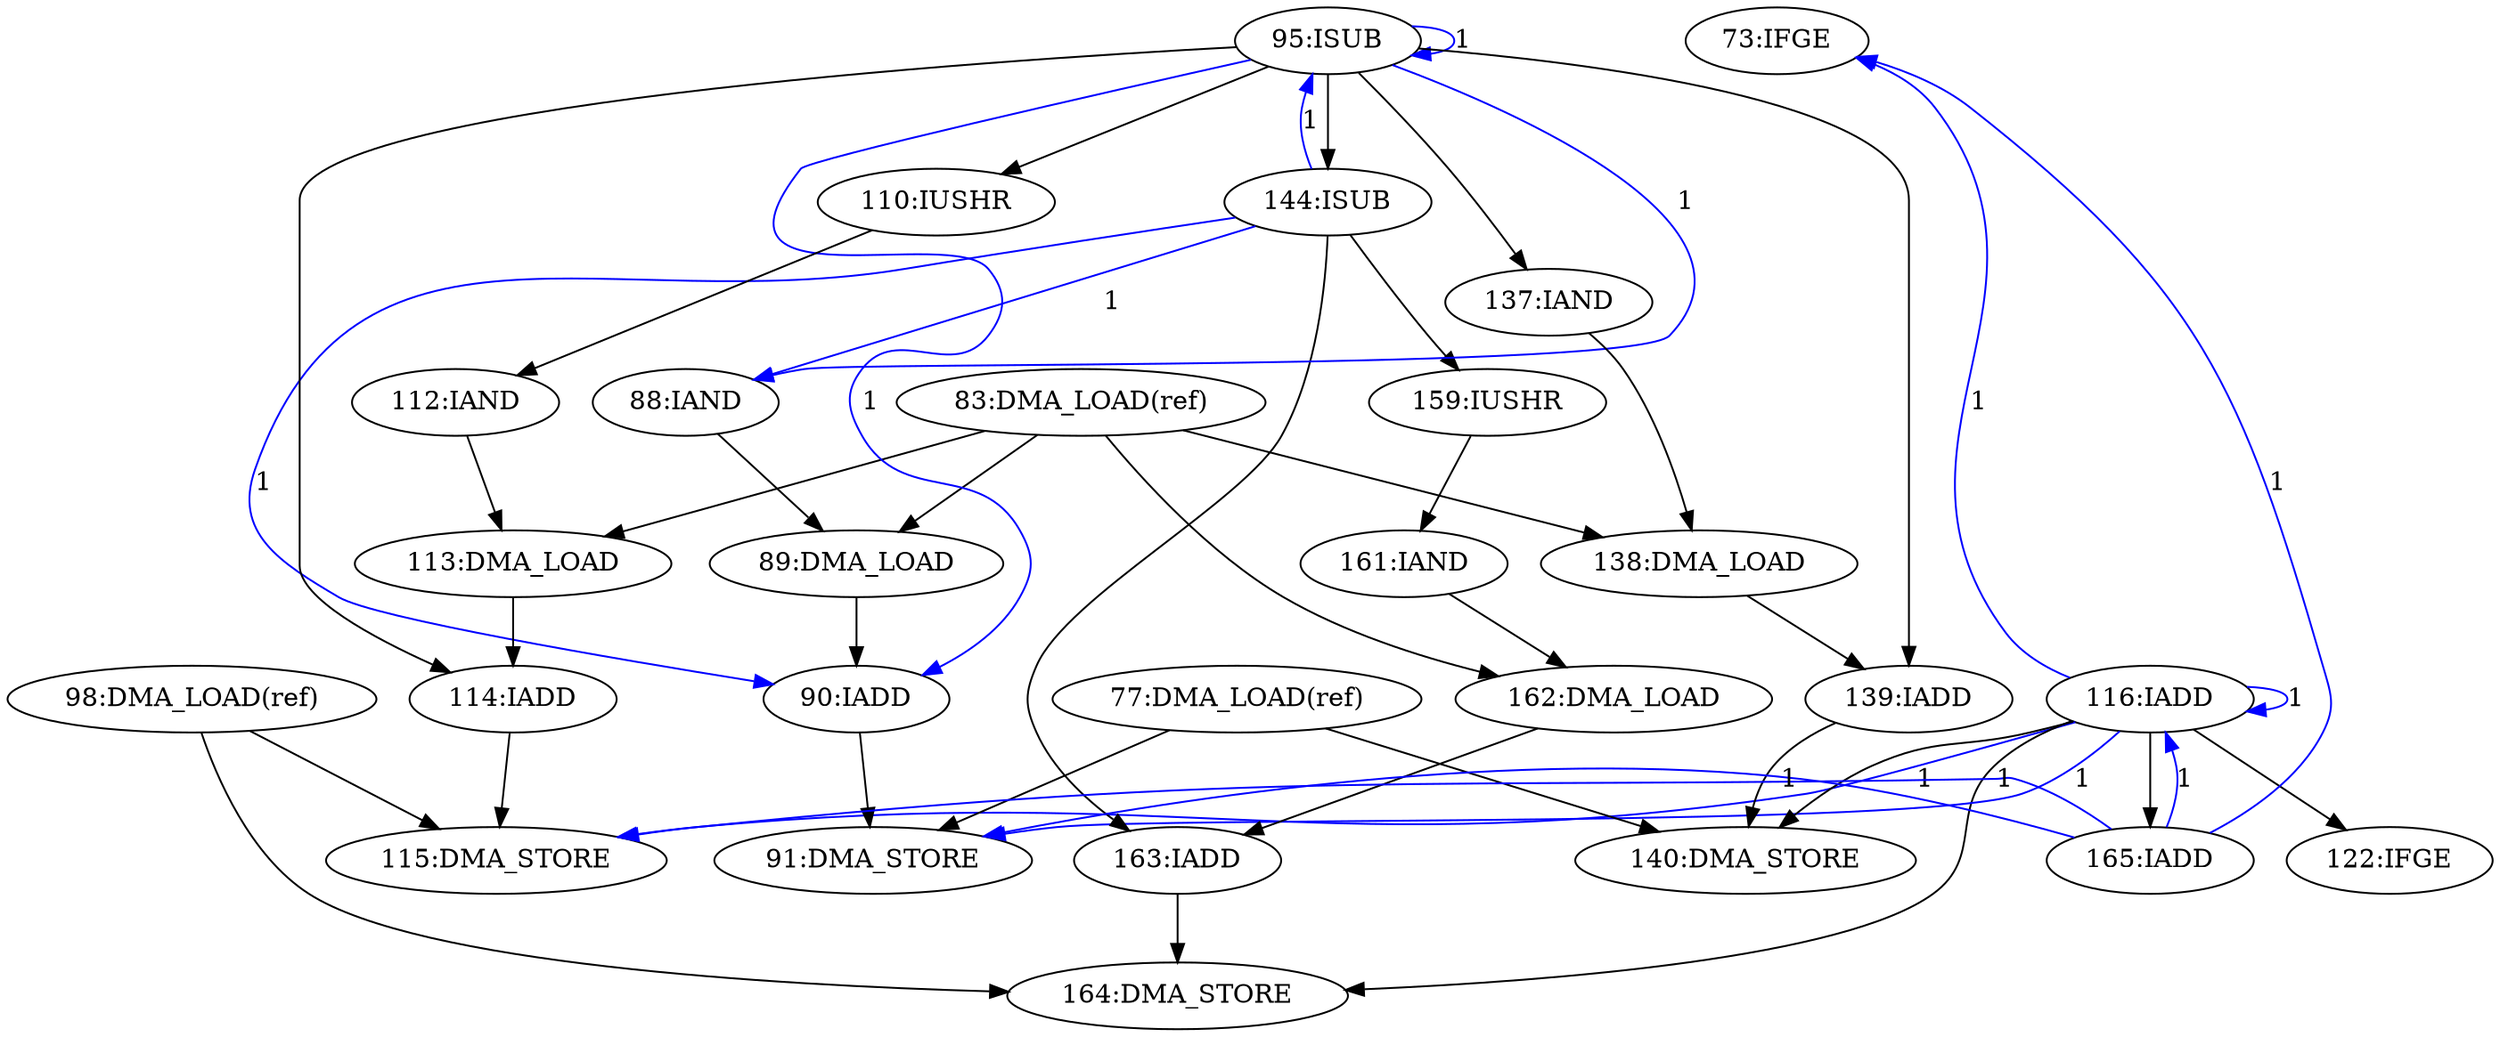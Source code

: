digraph depgraph {
n0 [label="122:IFGE"];
n1 [label="116:IADD"];
n1 -> n0;
n2 [label="90:IADD"];
n3 [label="89:DMA_LOAD"];
n3 -> n2;
n4 [label="163:IADD"];
n5 [label="144:ISUB"];
n5 -> n4;
n6 [label="162:DMA_LOAD"];
n6 -> n4;
n7 [label="115:DMA_STORE"];
n8 [label="98:DMA_LOAD(ref)"];
n8 -> n7;
n9 [label="114:IADD"];
n9 -> n7;
n10 [label="164:DMA_STORE"];
n8 -> n10;
n1 -> n10;
n4 -> n10;
n11 [label="113:DMA_LOAD"];
n12 [label="83:DMA_LOAD(ref)"];
n12 -> n11;
n13 [label="112:IAND"];
n13 -> n11;
n14 [label="95:ISUB"];
n14 -> n5;
n15 [label="137:IAND"];
n14 -> n15;
n16 [label="161:IAND"];
n17 [label="159:IUSHR"];
n17 -> n16;
n18 [label="91:DMA_STORE"];
n19 [label="77:DMA_LOAD(ref)"];
n19 -> n18;
n2 -> n18;
n20 [label="139:IADD"];
n14 -> n20;
n21 [label="138:DMA_LOAD"];
n21 -> n20;
n12 -> n3;
n22 [label="88:IAND"];
n22 -> n3;
n23 [label="110:IUSHR"];
n23 -> n13;
n5 -> n17;
n12 -> n6;
n16 -> n6;
n24 [label="165:IADD"];
n1 -> n24;
n25 [label="140:DMA_STORE"];
n19 -> n25;
n1 -> n25;
n20 -> n25;
n12 -> n21;
n15 -> n21;
n14 -> n9;
n11 -> n9;
n14 -> n23;
n26 [label="73:IFGE"];
n1 -> n26 [constraint=false,color=blue,label="1"];
n1 -> n7 [constraint=false,color=blue,label="1"];
n1 -> n18 [constraint=false,color=blue,label="1"];
n1 -> n1 [constraint=false,color=blue,label="1"];
n24 -> n26 [constraint=false,color=blue,label="1"];
n24 -> n7 [constraint=false,color=blue,label="1"];
n24 -> n18 [constraint=false,color=blue,label="1"];
n24 -> n1 [constraint=false,color=blue,label="1"];
n14 -> n2 [constraint=false,color=blue,label="1"];
n14 -> n22 [constraint=false,color=blue,label="1"];
n14 -> n14 [constraint=false,color=blue,label="1"];
n5 -> n2 [constraint=false,color=blue,label="1"];
n5 -> n22 [constraint=false,color=blue,label="1"];
n5 -> n14 [constraint=false,color=blue,label="1"];
}